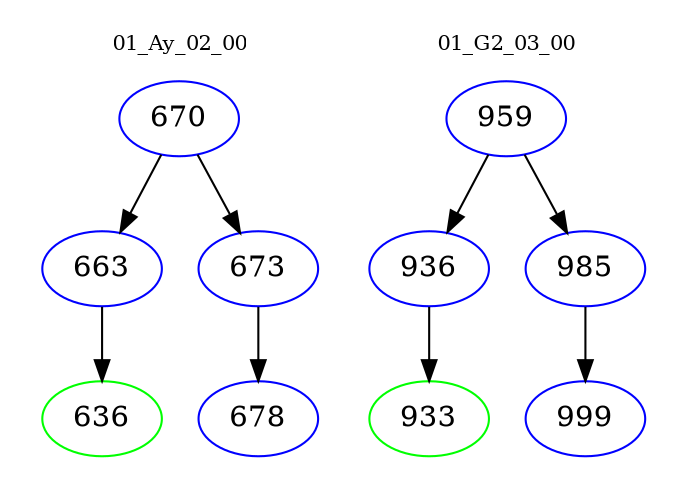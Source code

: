 digraph{
subgraph cluster_0 {
color = white
label = "01_Ay_02_00";
fontsize=10;
T0_670 [label="670", color="blue"]
T0_670 -> T0_663 [color="black"]
T0_663 [label="663", color="blue"]
T0_663 -> T0_636 [color="black"]
T0_636 [label="636", color="green"]
T0_670 -> T0_673 [color="black"]
T0_673 [label="673", color="blue"]
T0_673 -> T0_678 [color="black"]
T0_678 [label="678", color="blue"]
}
subgraph cluster_1 {
color = white
label = "01_G2_03_00";
fontsize=10;
T1_959 [label="959", color="blue"]
T1_959 -> T1_936 [color="black"]
T1_936 [label="936", color="blue"]
T1_936 -> T1_933 [color="black"]
T1_933 [label="933", color="green"]
T1_959 -> T1_985 [color="black"]
T1_985 [label="985", color="blue"]
T1_985 -> T1_999 [color="black"]
T1_999 [label="999", color="blue"]
}
}
